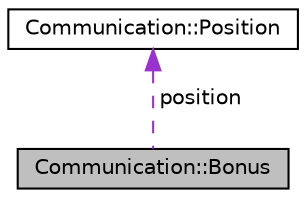 digraph "Communication::Bonus"
{
 // LATEX_PDF_SIZE
  edge [fontname="Helvetica",fontsize="10",labelfontname="Helvetica",labelfontsize="10"];
  node [fontname="Helvetica",fontsize="10",shape=record];
  Node1 [label="Communication::Bonus",height=0.2,width=0.4,color="black", fillcolor="grey75", style="filled", fontcolor="black",tooltip="Structure to stock a bonus."];
  Node2 -> Node1 [dir="back",color="darkorchid3",fontsize="10",style="dashed",label=" position" ,fontname="Helvetica"];
  Node2 [label="Communication::Position",height=0.2,width=0.4,color="black", fillcolor="white", style="filled",URL="$structCommunication_1_1Position.html",tooltip="Structure to stock position."];
}
